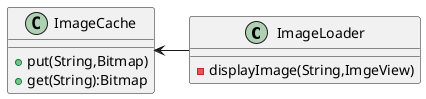 @startuml

class ImageLoader
class ImageCache

ImageCache<- ImageLoader

class ImageLoader{
- displayImage(String,ImgeView)
}

class ImageCache{
    + put(String,Bitmap)
    + get(String):Bitmap
}

@enduml


